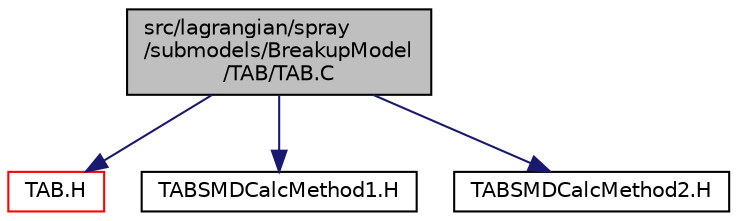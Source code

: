 digraph "src/lagrangian/spray/submodels/BreakupModel/TAB/TAB.C"
{
  bgcolor="transparent";
  edge [fontname="Helvetica",fontsize="10",labelfontname="Helvetica",labelfontsize="10"];
  node [fontname="Helvetica",fontsize="10",shape=record];
  Node1 [label="src/lagrangian/spray\l/submodels/BreakupModel\l/TAB/TAB.C",height=0.2,width=0.4,color="black", fillcolor="grey75", style="filled", fontcolor="black"];
  Node1 -> Node2 [color="midnightblue",fontsize="10",style="solid",fontname="Helvetica"];
  Node2 [label="TAB.H",height=0.2,width=0.4,color="red",URL="$a07185.html"];
  Node1 -> Node3 [color="midnightblue",fontsize="10",style="solid",fontname="Helvetica"];
  Node3 [label="TABSMDCalcMethod1.H",height=0.2,width=0.4,color="black",URL="$a07186.html"];
  Node1 -> Node4 [color="midnightblue",fontsize="10",style="solid",fontname="Helvetica"];
  Node4 [label="TABSMDCalcMethod2.H",height=0.2,width=0.4,color="black",URL="$a07187.html"];
}

